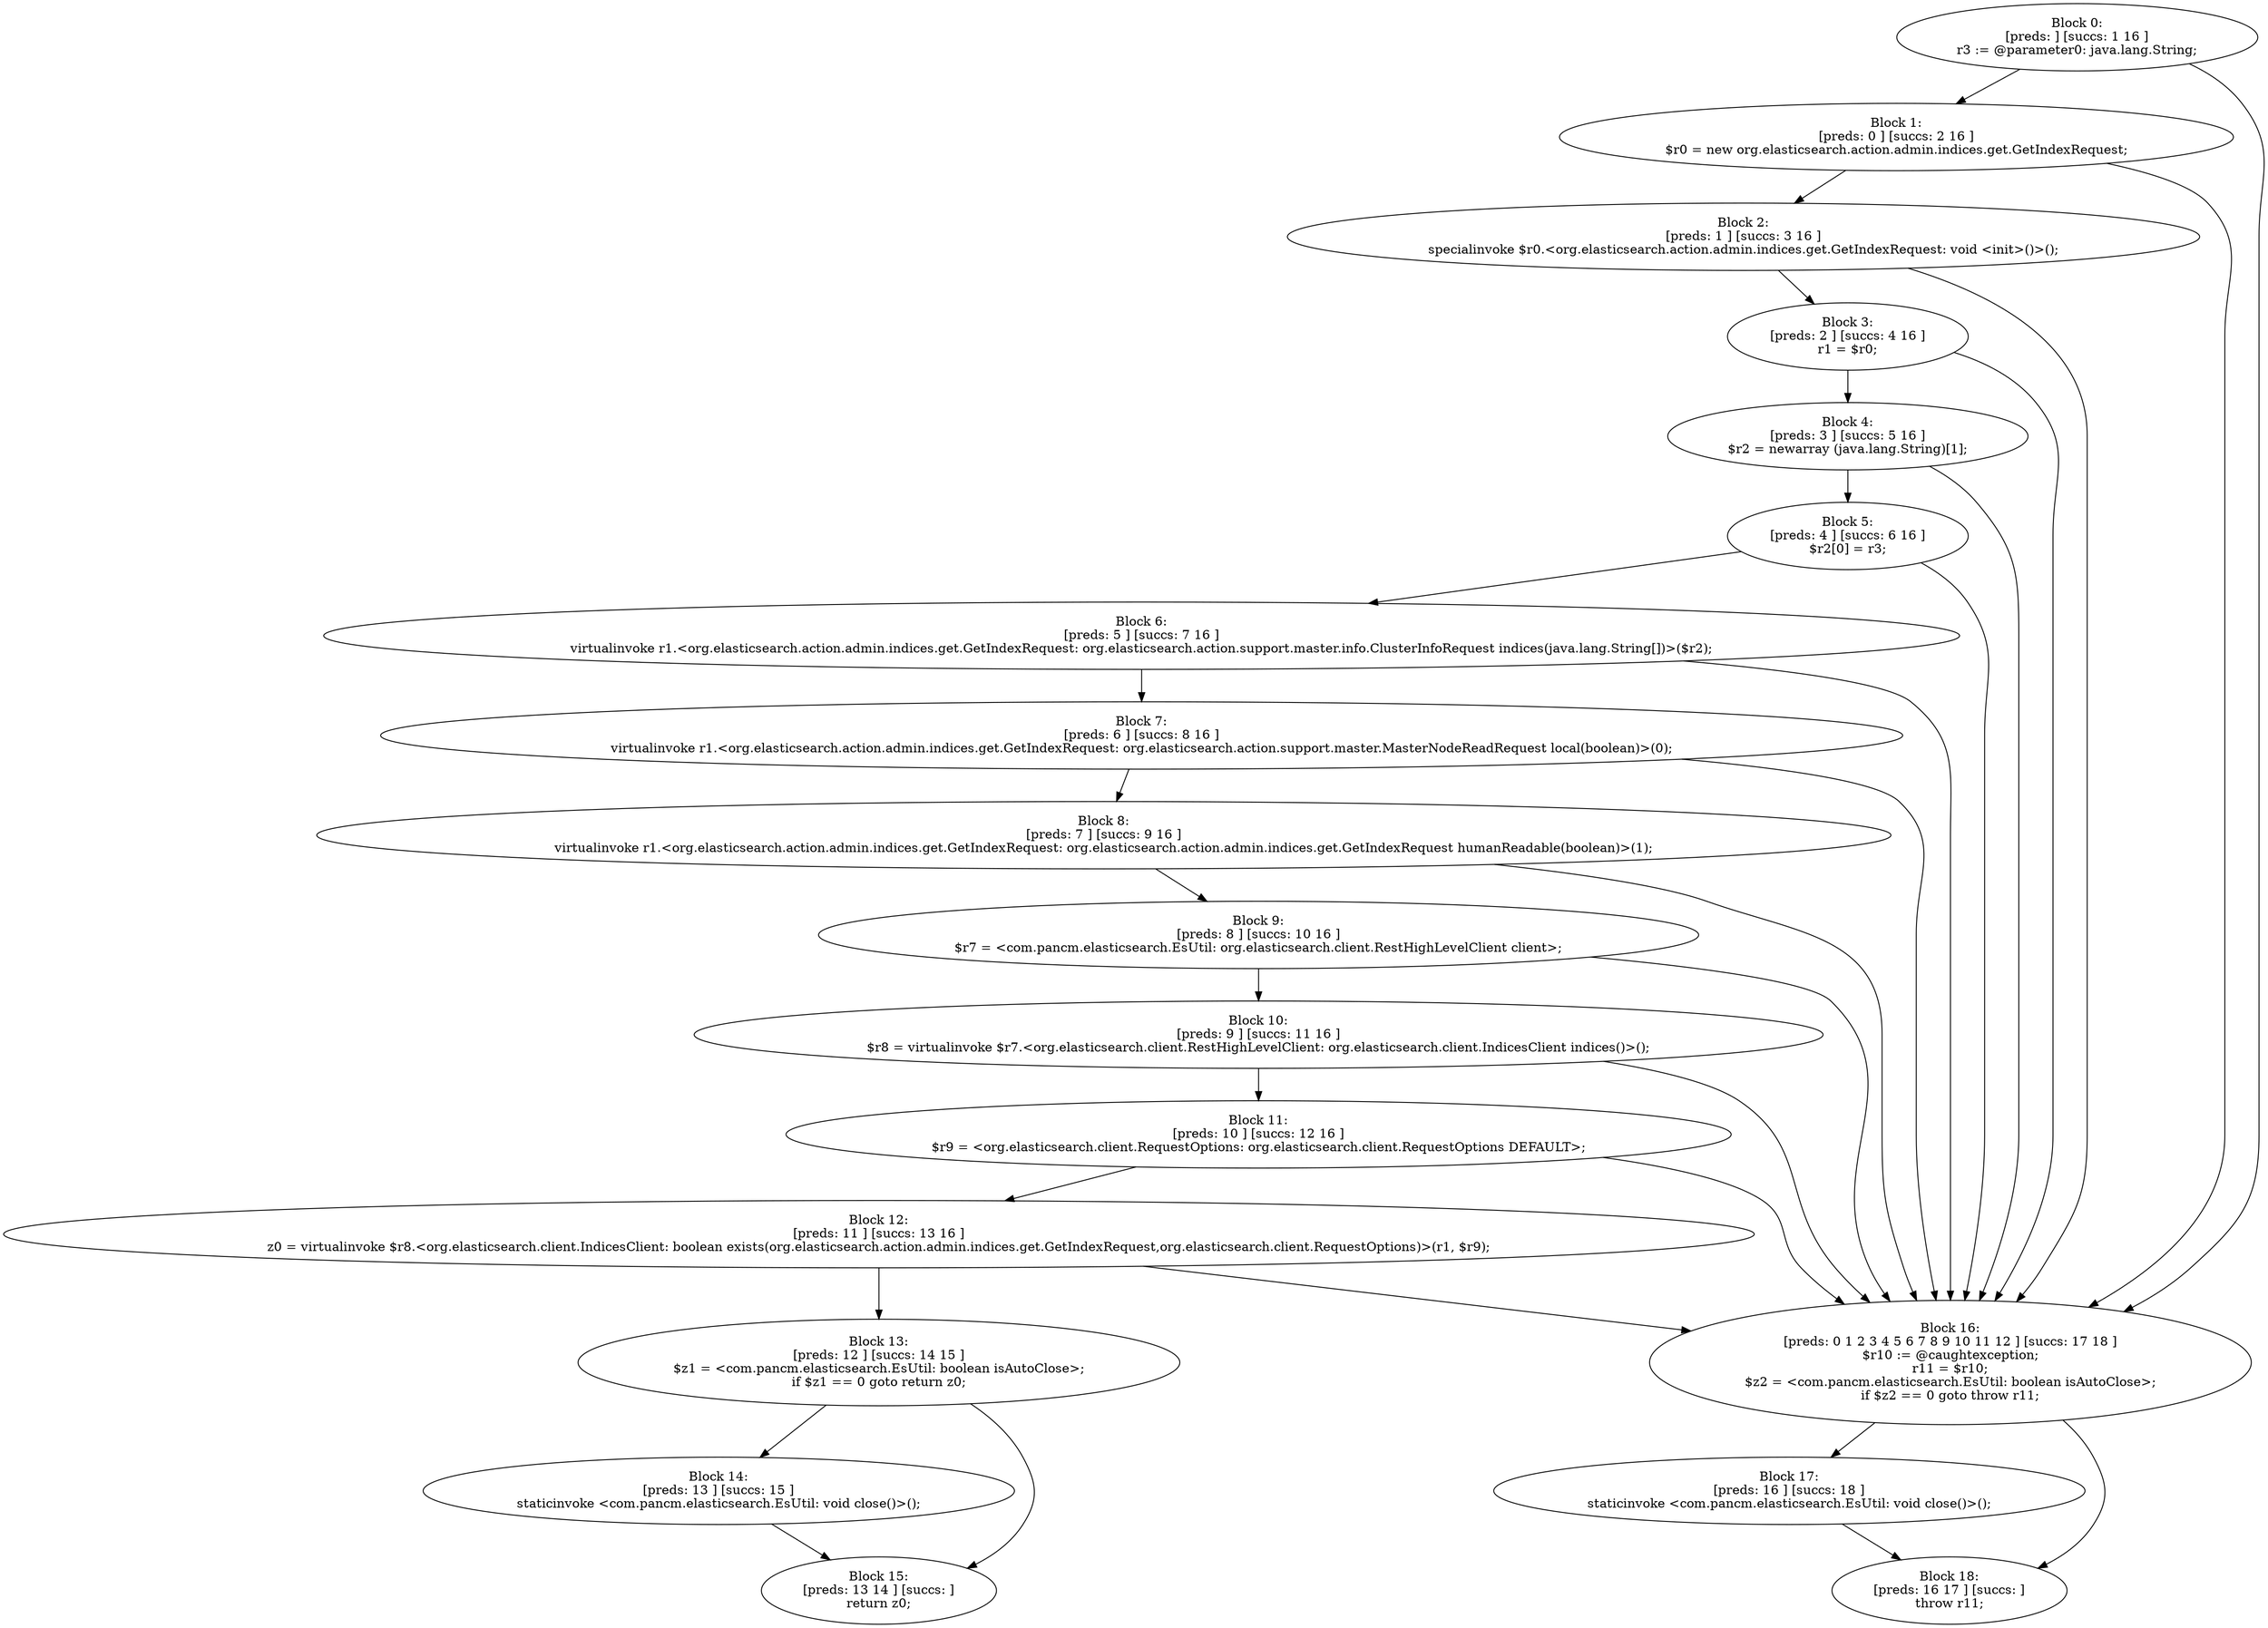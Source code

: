 digraph "unitGraph" {
    "Block 0:
[preds: ] [succs: 1 16 ]
r3 := @parameter0: java.lang.String;
"
    "Block 1:
[preds: 0 ] [succs: 2 16 ]
$r0 = new org.elasticsearch.action.admin.indices.get.GetIndexRequest;
"
    "Block 2:
[preds: 1 ] [succs: 3 16 ]
specialinvoke $r0.<org.elasticsearch.action.admin.indices.get.GetIndexRequest: void <init>()>();
"
    "Block 3:
[preds: 2 ] [succs: 4 16 ]
r1 = $r0;
"
    "Block 4:
[preds: 3 ] [succs: 5 16 ]
$r2 = newarray (java.lang.String)[1];
"
    "Block 5:
[preds: 4 ] [succs: 6 16 ]
$r2[0] = r3;
"
    "Block 6:
[preds: 5 ] [succs: 7 16 ]
virtualinvoke r1.<org.elasticsearch.action.admin.indices.get.GetIndexRequest: org.elasticsearch.action.support.master.info.ClusterInfoRequest indices(java.lang.String[])>($r2);
"
    "Block 7:
[preds: 6 ] [succs: 8 16 ]
virtualinvoke r1.<org.elasticsearch.action.admin.indices.get.GetIndexRequest: org.elasticsearch.action.support.master.MasterNodeReadRequest local(boolean)>(0);
"
    "Block 8:
[preds: 7 ] [succs: 9 16 ]
virtualinvoke r1.<org.elasticsearch.action.admin.indices.get.GetIndexRequest: org.elasticsearch.action.admin.indices.get.GetIndexRequest humanReadable(boolean)>(1);
"
    "Block 9:
[preds: 8 ] [succs: 10 16 ]
$r7 = <com.pancm.elasticsearch.EsUtil: org.elasticsearch.client.RestHighLevelClient client>;
"
    "Block 10:
[preds: 9 ] [succs: 11 16 ]
$r8 = virtualinvoke $r7.<org.elasticsearch.client.RestHighLevelClient: org.elasticsearch.client.IndicesClient indices()>();
"
    "Block 11:
[preds: 10 ] [succs: 12 16 ]
$r9 = <org.elasticsearch.client.RequestOptions: org.elasticsearch.client.RequestOptions DEFAULT>;
"
    "Block 12:
[preds: 11 ] [succs: 13 16 ]
z0 = virtualinvoke $r8.<org.elasticsearch.client.IndicesClient: boolean exists(org.elasticsearch.action.admin.indices.get.GetIndexRequest,org.elasticsearch.client.RequestOptions)>(r1, $r9);
"
    "Block 13:
[preds: 12 ] [succs: 14 15 ]
$z1 = <com.pancm.elasticsearch.EsUtil: boolean isAutoClose>;
if $z1 == 0 goto return z0;
"
    "Block 14:
[preds: 13 ] [succs: 15 ]
staticinvoke <com.pancm.elasticsearch.EsUtil: void close()>();
"
    "Block 15:
[preds: 13 14 ] [succs: ]
return z0;
"
    "Block 16:
[preds: 0 1 2 3 4 5 6 7 8 9 10 11 12 ] [succs: 17 18 ]
$r10 := @caughtexception;
r11 = $r10;
$z2 = <com.pancm.elasticsearch.EsUtil: boolean isAutoClose>;
if $z2 == 0 goto throw r11;
"
    "Block 17:
[preds: 16 ] [succs: 18 ]
staticinvoke <com.pancm.elasticsearch.EsUtil: void close()>();
"
    "Block 18:
[preds: 16 17 ] [succs: ]
throw r11;
"
    "Block 0:
[preds: ] [succs: 1 16 ]
r3 := @parameter0: java.lang.String;
"->"Block 1:
[preds: 0 ] [succs: 2 16 ]
$r0 = new org.elasticsearch.action.admin.indices.get.GetIndexRequest;
";
    "Block 0:
[preds: ] [succs: 1 16 ]
r3 := @parameter0: java.lang.String;
"->"Block 16:
[preds: 0 1 2 3 4 5 6 7 8 9 10 11 12 ] [succs: 17 18 ]
$r10 := @caughtexception;
r11 = $r10;
$z2 = <com.pancm.elasticsearch.EsUtil: boolean isAutoClose>;
if $z2 == 0 goto throw r11;
";
    "Block 1:
[preds: 0 ] [succs: 2 16 ]
$r0 = new org.elasticsearch.action.admin.indices.get.GetIndexRequest;
"->"Block 2:
[preds: 1 ] [succs: 3 16 ]
specialinvoke $r0.<org.elasticsearch.action.admin.indices.get.GetIndexRequest: void <init>()>();
";
    "Block 1:
[preds: 0 ] [succs: 2 16 ]
$r0 = new org.elasticsearch.action.admin.indices.get.GetIndexRequest;
"->"Block 16:
[preds: 0 1 2 3 4 5 6 7 8 9 10 11 12 ] [succs: 17 18 ]
$r10 := @caughtexception;
r11 = $r10;
$z2 = <com.pancm.elasticsearch.EsUtil: boolean isAutoClose>;
if $z2 == 0 goto throw r11;
";
    "Block 2:
[preds: 1 ] [succs: 3 16 ]
specialinvoke $r0.<org.elasticsearch.action.admin.indices.get.GetIndexRequest: void <init>()>();
"->"Block 3:
[preds: 2 ] [succs: 4 16 ]
r1 = $r0;
";
    "Block 2:
[preds: 1 ] [succs: 3 16 ]
specialinvoke $r0.<org.elasticsearch.action.admin.indices.get.GetIndexRequest: void <init>()>();
"->"Block 16:
[preds: 0 1 2 3 4 5 6 7 8 9 10 11 12 ] [succs: 17 18 ]
$r10 := @caughtexception;
r11 = $r10;
$z2 = <com.pancm.elasticsearch.EsUtil: boolean isAutoClose>;
if $z2 == 0 goto throw r11;
";
    "Block 3:
[preds: 2 ] [succs: 4 16 ]
r1 = $r0;
"->"Block 4:
[preds: 3 ] [succs: 5 16 ]
$r2 = newarray (java.lang.String)[1];
";
    "Block 3:
[preds: 2 ] [succs: 4 16 ]
r1 = $r0;
"->"Block 16:
[preds: 0 1 2 3 4 5 6 7 8 9 10 11 12 ] [succs: 17 18 ]
$r10 := @caughtexception;
r11 = $r10;
$z2 = <com.pancm.elasticsearch.EsUtil: boolean isAutoClose>;
if $z2 == 0 goto throw r11;
";
    "Block 4:
[preds: 3 ] [succs: 5 16 ]
$r2 = newarray (java.lang.String)[1];
"->"Block 5:
[preds: 4 ] [succs: 6 16 ]
$r2[0] = r3;
";
    "Block 4:
[preds: 3 ] [succs: 5 16 ]
$r2 = newarray (java.lang.String)[1];
"->"Block 16:
[preds: 0 1 2 3 4 5 6 7 8 9 10 11 12 ] [succs: 17 18 ]
$r10 := @caughtexception;
r11 = $r10;
$z2 = <com.pancm.elasticsearch.EsUtil: boolean isAutoClose>;
if $z2 == 0 goto throw r11;
";
    "Block 5:
[preds: 4 ] [succs: 6 16 ]
$r2[0] = r3;
"->"Block 6:
[preds: 5 ] [succs: 7 16 ]
virtualinvoke r1.<org.elasticsearch.action.admin.indices.get.GetIndexRequest: org.elasticsearch.action.support.master.info.ClusterInfoRequest indices(java.lang.String[])>($r2);
";
    "Block 5:
[preds: 4 ] [succs: 6 16 ]
$r2[0] = r3;
"->"Block 16:
[preds: 0 1 2 3 4 5 6 7 8 9 10 11 12 ] [succs: 17 18 ]
$r10 := @caughtexception;
r11 = $r10;
$z2 = <com.pancm.elasticsearch.EsUtil: boolean isAutoClose>;
if $z2 == 0 goto throw r11;
";
    "Block 6:
[preds: 5 ] [succs: 7 16 ]
virtualinvoke r1.<org.elasticsearch.action.admin.indices.get.GetIndexRequest: org.elasticsearch.action.support.master.info.ClusterInfoRequest indices(java.lang.String[])>($r2);
"->"Block 7:
[preds: 6 ] [succs: 8 16 ]
virtualinvoke r1.<org.elasticsearch.action.admin.indices.get.GetIndexRequest: org.elasticsearch.action.support.master.MasterNodeReadRequest local(boolean)>(0);
";
    "Block 6:
[preds: 5 ] [succs: 7 16 ]
virtualinvoke r1.<org.elasticsearch.action.admin.indices.get.GetIndexRequest: org.elasticsearch.action.support.master.info.ClusterInfoRequest indices(java.lang.String[])>($r2);
"->"Block 16:
[preds: 0 1 2 3 4 5 6 7 8 9 10 11 12 ] [succs: 17 18 ]
$r10 := @caughtexception;
r11 = $r10;
$z2 = <com.pancm.elasticsearch.EsUtil: boolean isAutoClose>;
if $z2 == 0 goto throw r11;
";
    "Block 7:
[preds: 6 ] [succs: 8 16 ]
virtualinvoke r1.<org.elasticsearch.action.admin.indices.get.GetIndexRequest: org.elasticsearch.action.support.master.MasterNodeReadRequest local(boolean)>(0);
"->"Block 8:
[preds: 7 ] [succs: 9 16 ]
virtualinvoke r1.<org.elasticsearch.action.admin.indices.get.GetIndexRequest: org.elasticsearch.action.admin.indices.get.GetIndexRequest humanReadable(boolean)>(1);
";
    "Block 7:
[preds: 6 ] [succs: 8 16 ]
virtualinvoke r1.<org.elasticsearch.action.admin.indices.get.GetIndexRequest: org.elasticsearch.action.support.master.MasterNodeReadRequest local(boolean)>(0);
"->"Block 16:
[preds: 0 1 2 3 4 5 6 7 8 9 10 11 12 ] [succs: 17 18 ]
$r10 := @caughtexception;
r11 = $r10;
$z2 = <com.pancm.elasticsearch.EsUtil: boolean isAutoClose>;
if $z2 == 0 goto throw r11;
";
    "Block 8:
[preds: 7 ] [succs: 9 16 ]
virtualinvoke r1.<org.elasticsearch.action.admin.indices.get.GetIndexRequest: org.elasticsearch.action.admin.indices.get.GetIndexRequest humanReadable(boolean)>(1);
"->"Block 9:
[preds: 8 ] [succs: 10 16 ]
$r7 = <com.pancm.elasticsearch.EsUtil: org.elasticsearch.client.RestHighLevelClient client>;
";
    "Block 8:
[preds: 7 ] [succs: 9 16 ]
virtualinvoke r1.<org.elasticsearch.action.admin.indices.get.GetIndexRequest: org.elasticsearch.action.admin.indices.get.GetIndexRequest humanReadable(boolean)>(1);
"->"Block 16:
[preds: 0 1 2 3 4 5 6 7 8 9 10 11 12 ] [succs: 17 18 ]
$r10 := @caughtexception;
r11 = $r10;
$z2 = <com.pancm.elasticsearch.EsUtil: boolean isAutoClose>;
if $z2 == 0 goto throw r11;
";
    "Block 9:
[preds: 8 ] [succs: 10 16 ]
$r7 = <com.pancm.elasticsearch.EsUtil: org.elasticsearch.client.RestHighLevelClient client>;
"->"Block 10:
[preds: 9 ] [succs: 11 16 ]
$r8 = virtualinvoke $r7.<org.elasticsearch.client.RestHighLevelClient: org.elasticsearch.client.IndicesClient indices()>();
";
    "Block 9:
[preds: 8 ] [succs: 10 16 ]
$r7 = <com.pancm.elasticsearch.EsUtil: org.elasticsearch.client.RestHighLevelClient client>;
"->"Block 16:
[preds: 0 1 2 3 4 5 6 7 8 9 10 11 12 ] [succs: 17 18 ]
$r10 := @caughtexception;
r11 = $r10;
$z2 = <com.pancm.elasticsearch.EsUtil: boolean isAutoClose>;
if $z2 == 0 goto throw r11;
";
    "Block 10:
[preds: 9 ] [succs: 11 16 ]
$r8 = virtualinvoke $r7.<org.elasticsearch.client.RestHighLevelClient: org.elasticsearch.client.IndicesClient indices()>();
"->"Block 11:
[preds: 10 ] [succs: 12 16 ]
$r9 = <org.elasticsearch.client.RequestOptions: org.elasticsearch.client.RequestOptions DEFAULT>;
";
    "Block 10:
[preds: 9 ] [succs: 11 16 ]
$r8 = virtualinvoke $r7.<org.elasticsearch.client.RestHighLevelClient: org.elasticsearch.client.IndicesClient indices()>();
"->"Block 16:
[preds: 0 1 2 3 4 5 6 7 8 9 10 11 12 ] [succs: 17 18 ]
$r10 := @caughtexception;
r11 = $r10;
$z2 = <com.pancm.elasticsearch.EsUtil: boolean isAutoClose>;
if $z2 == 0 goto throw r11;
";
    "Block 11:
[preds: 10 ] [succs: 12 16 ]
$r9 = <org.elasticsearch.client.RequestOptions: org.elasticsearch.client.RequestOptions DEFAULT>;
"->"Block 12:
[preds: 11 ] [succs: 13 16 ]
z0 = virtualinvoke $r8.<org.elasticsearch.client.IndicesClient: boolean exists(org.elasticsearch.action.admin.indices.get.GetIndexRequest,org.elasticsearch.client.RequestOptions)>(r1, $r9);
";
    "Block 11:
[preds: 10 ] [succs: 12 16 ]
$r9 = <org.elasticsearch.client.RequestOptions: org.elasticsearch.client.RequestOptions DEFAULT>;
"->"Block 16:
[preds: 0 1 2 3 4 5 6 7 8 9 10 11 12 ] [succs: 17 18 ]
$r10 := @caughtexception;
r11 = $r10;
$z2 = <com.pancm.elasticsearch.EsUtil: boolean isAutoClose>;
if $z2 == 0 goto throw r11;
";
    "Block 12:
[preds: 11 ] [succs: 13 16 ]
z0 = virtualinvoke $r8.<org.elasticsearch.client.IndicesClient: boolean exists(org.elasticsearch.action.admin.indices.get.GetIndexRequest,org.elasticsearch.client.RequestOptions)>(r1, $r9);
"->"Block 13:
[preds: 12 ] [succs: 14 15 ]
$z1 = <com.pancm.elasticsearch.EsUtil: boolean isAutoClose>;
if $z1 == 0 goto return z0;
";
    "Block 12:
[preds: 11 ] [succs: 13 16 ]
z0 = virtualinvoke $r8.<org.elasticsearch.client.IndicesClient: boolean exists(org.elasticsearch.action.admin.indices.get.GetIndexRequest,org.elasticsearch.client.RequestOptions)>(r1, $r9);
"->"Block 16:
[preds: 0 1 2 3 4 5 6 7 8 9 10 11 12 ] [succs: 17 18 ]
$r10 := @caughtexception;
r11 = $r10;
$z2 = <com.pancm.elasticsearch.EsUtil: boolean isAutoClose>;
if $z2 == 0 goto throw r11;
";
    "Block 13:
[preds: 12 ] [succs: 14 15 ]
$z1 = <com.pancm.elasticsearch.EsUtil: boolean isAutoClose>;
if $z1 == 0 goto return z0;
"->"Block 14:
[preds: 13 ] [succs: 15 ]
staticinvoke <com.pancm.elasticsearch.EsUtil: void close()>();
";
    "Block 13:
[preds: 12 ] [succs: 14 15 ]
$z1 = <com.pancm.elasticsearch.EsUtil: boolean isAutoClose>;
if $z1 == 0 goto return z0;
"->"Block 15:
[preds: 13 14 ] [succs: ]
return z0;
";
    "Block 14:
[preds: 13 ] [succs: 15 ]
staticinvoke <com.pancm.elasticsearch.EsUtil: void close()>();
"->"Block 15:
[preds: 13 14 ] [succs: ]
return z0;
";
    "Block 16:
[preds: 0 1 2 3 4 5 6 7 8 9 10 11 12 ] [succs: 17 18 ]
$r10 := @caughtexception;
r11 = $r10;
$z2 = <com.pancm.elasticsearch.EsUtil: boolean isAutoClose>;
if $z2 == 0 goto throw r11;
"->"Block 17:
[preds: 16 ] [succs: 18 ]
staticinvoke <com.pancm.elasticsearch.EsUtil: void close()>();
";
    "Block 16:
[preds: 0 1 2 3 4 5 6 7 8 9 10 11 12 ] [succs: 17 18 ]
$r10 := @caughtexception;
r11 = $r10;
$z2 = <com.pancm.elasticsearch.EsUtil: boolean isAutoClose>;
if $z2 == 0 goto throw r11;
"->"Block 18:
[preds: 16 17 ] [succs: ]
throw r11;
";
    "Block 17:
[preds: 16 ] [succs: 18 ]
staticinvoke <com.pancm.elasticsearch.EsUtil: void close()>();
"->"Block 18:
[preds: 16 17 ] [succs: ]
throw r11;
";
}
